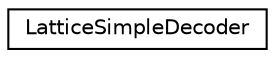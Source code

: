 digraph "Graphical Class Hierarchy"
{
  edge [fontname="Helvetica",fontsize="10",labelfontname="Helvetica",labelfontsize="10"];
  node [fontname="Helvetica",fontsize="10",shape=record];
  rankdir="LR";
  Node0 [label="LatticeSimpleDecoder",height=0.2,width=0.4,color="black", fillcolor="white", style="filled",URL="$classkaldi_1_1LatticeSimpleDecoder.html",tooltip="Simplest possible decoder, included largely for didactic purposes and as a means to debug more highly..."];
}
